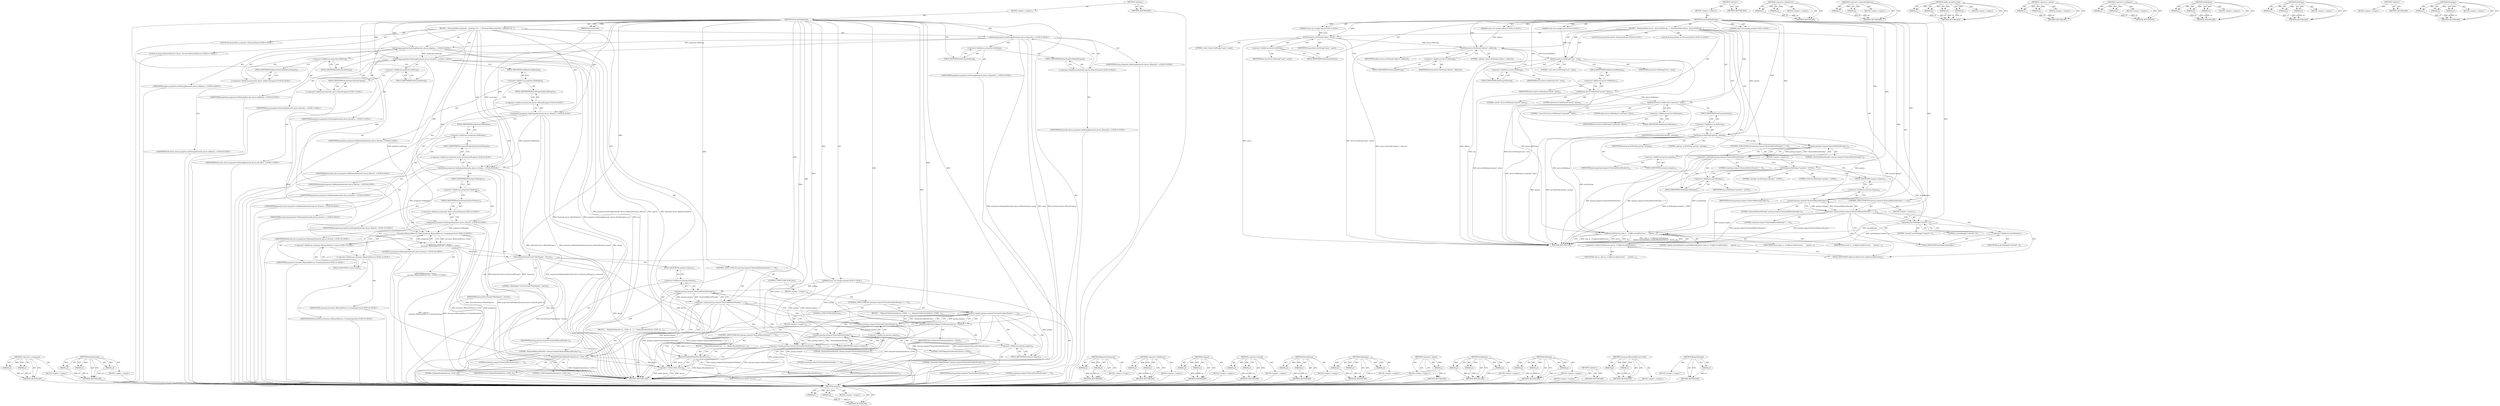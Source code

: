 digraph "RequestPasskey" {
vulnerable_148 [label=<(METHOD,compare)>];
vulnerable_149 [label=<(PARAM,p1)>];
vulnerable_150 [label=<(PARAM,p2)>];
vulnerable_151 [label=<(BLOCK,&lt;empty&gt;,&lt;empty&gt;)>];
vulnerable_152 [label=<(METHOD_RETURN,ANY)>];
vulnerable_6 [label=<(METHOD,&lt;global&gt;)<SUB>1</SUB>>];
vulnerable_7 [label=<(BLOCK,&lt;empty&gt;,&lt;empty&gt;)<SUB>1</SUB>>];
vulnerable_8 [label=<(METHOD,GenerateFakePairing)<SUB>1</SUB>>];
vulnerable_9 [label="<(PARAM,const std::string&amp; name)<SUB>2</SUB>>"];
vulnerable_10 [label="<(PARAM,const std::string&amp; address)<SUB>3</SUB>>"];
vulnerable_11 [label="<(PARAM,const std::string&amp; icon)<SUB>4</SUB>>"];
vulnerable_12 [label="<(PARAM,const std::string&amp; pairing)<SUB>5</SUB>>"];
vulnerable_13 [label=<(BLOCK,{
  DictionaryValue device;
  device.SetString(...,{
  DictionaryValue device;
  device.SetString(...)<SUB>5</SUB>>];
vulnerable_14 [label="<(LOCAL,DictionaryValue device: DictionaryValue)<SUB>6</SUB>>"];
vulnerable_15 [label=<(SetString,device.SetString(&quot;name&quot;, name))<SUB>7</SUB>>];
vulnerable_16 [label=<(&lt;operator&gt;.fieldAccess,device.SetString)<SUB>7</SUB>>];
vulnerable_17 [label=<(IDENTIFIER,device,device.SetString(&quot;name&quot;, name))<SUB>7</SUB>>];
vulnerable_18 [label=<(FIELD_IDENTIFIER,SetString,SetString)<SUB>7</SUB>>];
vulnerable_19 [label=<(LITERAL,&quot;name&quot;,device.SetString(&quot;name&quot;, name))<SUB>7</SUB>>];
vulnerable_20 [label=<(IDENTIFIER,name,device.SetString(&quot;name&quot;, name))<SUB>7</SUB>>];
vulnerable_21 [label=<(SetString,device.SetString(&quot;address&quot;, address))<SUB>8</SUB>>];
vulnerable_22 [label=<(&lt;operator&gt;.fieldAccess,device.SetString)<SUB>8</SUB>>];
vulnerable_23 [label=<(IDENTIFIER,device,device.SetString(&quot;address&quot;, address))<SUB>8</SUB>>];
vulnerable_24 [label=<(FIELD_IDENTIFIER,SetString,SetString)<SUB>8</SUB>>];
vulnerable_25 [label=<(LITERAL,&quot;address&quot;,device.SetString(&quot;address&quot;, address))<SUB>8</SUB>>];
vulnerable_26 [label=<(IDENTIFIER,address,device.SetString(&quot;address&quot;, address))<SUB>8</SUB>>];
vulnerable_27 [label=<(SetString,device.SetString(&quot;icon&quot;, icon))<SUB>9</SUB>>];
vulnerable_28 [label=<(&lt;operator&gt;.fieldAccess,device.SetString)<SUB>9</SUB>>];
vulnerable_29 [label=<(IDENTIFIER,device,device.SetString(&quot;icon&quot;, icon))<SUB>9</SUB>>];
vulnerable_30 [label=<(FIELD_IDENTIFIER,SetString,SetString)<SUB>9</SUB>>];
vulnerable_31 [label=<(LITERAL,&quot;icon&quot;,device.SetString(&quot;icon&quot;, icon))<SUB>9</SUB>>];
vulnerable_32 [label=<(IDENTIFIER,icon,device.SetString(&quot;icon&quot;, icon))<SUB>9</SUB>>];
vulnerable_33 [label=<(SetBoolean,device.SetBoolean(&quot;paired&quot;, false))<SUB>10</SUB>>];
vulnerable_34 [label=<(&lt;operator&gt;.fieldAccess,device.SetBoolean)<SUB>10</SUB>>];
vulnerable_35 [label=<(IDENTIFIER,device,device.SetBoolean(&quot;paired&quot;, false))<SUB>10</SUB>>];
vulnerable_36 [label=<(FIELD_IDENTIFIER,SetBoolean,SetBoolean)<SUB>10</SUB>>];
vulnerable_37 [label=<(LITERAL,&quot;paired&quot;,device.SetBoolean(&quot;paired&quot;, false))<SUB>10</SUB>>];
vulnerable_38 [label=<(LITERAL,false,device.SetBoolean(&quot;paired&quot;, false))<SUB>10</SUB>>];
vulnerable_39 [label=<(SetBoolean,device.SetBoolean(&quot;connected&quot;, false))<SUB>11</SUB>>];
vulnerable_40 [label=<(&lt;operator&gt;.fieldAccess,device.SetBoolean)<SUB>11</SUB>>];
vulnerable_41 [label=<(IDENTIFIER,device,device.SetBoolean(&quot;connected&quot;, false))<SUB>11</SUB>>];
vulnerable_42 [label=<(FIELD_IDENTIFIER,SetBoolean,SetBoolean)<SUB>11</SUB>>];
vulnerable_43 [label=<(LITERAL,&quot;connected&quot;,device.SetBoolean(&quot;connected&quot;, false))<SUB>11</SUB>>];
vulnerable_44 [label=<(LITERAL,false,device.SetBoolean(&quot;connected&quot;, false))<SUB>11</SUB>>];
vulnerable_45 [label="<(LOCAL,DictionaryValue op: DictionaryValue)<SUB>12</SUB>>"];
vulnerable_46 [label=<(SetString,op.SetString(&quot;pairing&quot;, pairing))<SUB>13</SUB>>];
vulnerable_47 [label=<(&lt;operator&gt;.fieldAccess,op.SetString)<SUB>13</SUB>>];
vulnerable_48 [label=<(IDENTIFIER,op,op.SetString(&quot;pairing&quot;, pairing))<SUB>13</SUB>>];
vulnerable_49 [label=<(FIELD_IDENTIFIER,SetString,SetString)<SUB>13</SUB>>];
vulnerable_50 [label=<(LITERAL,&quot;pairing&quot;,op.SetString(&quot;pairing&quot;, pairing))<SUB>13</SUB>>];
vulnerable_51 [label=<(IDENTIFIER,pairing,op.SetString(&quot;pairing&quot;, pairing))<SUB>13</SUB>>];
vulnerable_52 [label=<(CONTROL_STRUCTURE,IF,if (pairing.compare(&quot;bluetoothEnterPasskey&quot;) != 0))<SUB>14</SUB>>];
vulnerable_53 [label=<(&lt;operator&gt;.notEquals,pairing.compare(&quot;bluetoothEnterPasskey&quot;) != 0)<SUB>14</SUB>>];
vulnerable_54 [label=<(compare,pairing.compare(&quot;bluetoothEnterPasskey&quot;))<SUB>14</SUB>>];
vulnerable_55 [label=<(&lt;operator&gt;.fieldAccess,pairing.compare)<SUB>14</SUB>>];
vulnerable_56 [label=<(IDENTIFIER,pairing,pairing.compare(&quot;bluetoothEnterPasskey&quot;))<SUB>14</SUB>>];
vulnerable_57 [label=<(FIELD_IDENTIFIER,compare,compare)<SUB>14</SUB>>];
vulnerable_58 [label=<(LITERAL,&quot;bluetoothEnterPasskey&quot;,pairing.compare(&quot;bluetoothEnterPasskey&quot;))<SUB>14</SUB>>];
vulnerable_59 [label=<(LITERAL,0,pairing.compare(&quot;bluetoothEnterPasskey&quot;) != 0)<SUB>14</SUB>>];
vulnerable_60 [label=<(BLOCK,&lt;empty&gt;,&lt;empty&gt;)<SUB>15</SUB>>];
vulnerable_61 [label=<(SetInteger,op.SetInteger(&quot;passkey&quot;, 12345))<SUB>15</SUB>>];
vulnerable_62 [label=<(&lt;operator&gt;.fieldAccess,op.SetInteger)<SUB>15</SUB>>];
vulnerable_63 [label=<(IDENTIFIER,op,op.SetInteger(&quot;passkey&quot;, 12345))<SUB>15</SUB>>];
vulnerable_64 [label=<(FIELD_IDENTIFIER,SetInteger,SetInteger)<SUB>15</SUB>>];
vulnerable_65 [label=<(LITERAL,&quot;passkey&quot;,op.SetInteger(&quot;passkey&quot;, 12345))<SUB>15</SUB>>];
vulnerable_66 [label=<(LITERAL,12345,op.SetInteger(&quot;passkey&quot;, 12345))<SUB>15</SUB>>];
vulnerable_67 [label=<(CONTROL_STRUCTURE,IF,if (pairing.compare(&quot;bluetoothRemotePasskey&quot;) == 0))<SUB>16</SUB>>];
vulnerable_68 [label=<(&lt;operator&gt;.equals,pairing.compare(&quot;bluetoothRemotePasskey&quot;) == 0)<SUB>16</SUB>>];
vulnerable_69 [label=<(compare,pairing.compare(&quot;bluetoothRemotePasskey&quot;))<SUB>16</SUB>>];
vulnerable_70 [label=<(&lt;operator&gt;.fieldAccess,pairing.compare)<SUB>16</SUB>>];
vulnerable_71 [label=<(IDENTIFIER,pairing,pairing.compare(&quot;bluetoothRemotePasskey&quot;))<SUB>16</SUB>>];
vulnerable_72 [label=<(FIELD_IDENTIFIER,compare,compare)<SUB>16</SUB>>];
vulnerable_73 [label=<(LITERAL,&quot;bluetoothRemotePasskey&quot;,pairing.compare(&quot;bluetoothRemotePasskey&quot;))<SUB>16</SUB>>];
vulnerable_74 [label=<(LITERAL,0,pairing.compare(&quot;bluetoothRemotePasskey&quot;) == 0)<SUB>16</SUB>>];
vulnerable_75 [label=<(BLOCK,&lt;empty&gt;,&lt;empty&gt;)<SUB>17</SUB>>];
vulnerable_76 [label=<(SetInteger,op.SetInteger(&quot;entered&quot;, 2))<SUB>17</SUB>>];
vulnerable_77 [label=<(&lt;operator&gt;.fieldAccess,op.SetInteger)<SUB>17</SUB>>];
vulnerable_78 [label=<(IDENTIFIER,op,op.SetInteger(&quot;entered&quot;, 2))<SUB>17</SUB>>];
vulnerable_79 [label=<(FIELD_IDENTIFIER,SetInteger,SetInteger)<SUB>17</SUB>>];
vulnerable_80 [label=<(LITERAL,&quot;entered&quot;,op.SetInteger(&quot;entered&quot;, 2))<SUB>17</SUB>>];
vulnerable_81 [label=<(LITERAL,2,op.SetInteger(&quot;entered&quot;, 2))<SUB>17</SUB>>];
vulnerable_82 [label=<(CallJavascriptFunction,web_ui_-&gt;CallJavascriptFunction(
      &quot;options...)<SUB>18</SUB>>];
vulnerable_83 [label=<(&lt;operator&gt;.indirectFieldAccess,web_ui_-&gt;CallJavascriptFunction)<SUB>18</SUB>>];
vulnerable_84 [label=<(IDENTIFIER,web_ui_,web_ui_-&gt;CallJavascriptFunction(
      &quot;options...)<SUB>18</SUB>>];
vulnerable_85 [label=<(FIELD_IDENTIFIER,CallJavascriptFunction,CallJavascriptFunction)<SUB>18</SUB>>];
vulnerable_86 [label=<(LITERAL,&quot;options.SystemOptions.connectBluetoothDevice&quot;,web_ui_-&gt;CallJavascriptFunction(
      &quot;options...)<SUB>19</SUB>>];
vulnerable_87 [label=<(IDENTIFIER,device,web_ui_-&gt;CallJavascriptFunction(
      &quot;options...)<SUB>19</SUB>>];
vulnerable_88 [label=<(IDENTIFIER,op,web_ui_-&gt;CallJavascriptFunction(
      &quot;options...)<SUB>19</SUB>>];
vulnerable_89 [label=<(METHOD_RETURN,void)<SUB>1</SUB>>];
vulnerable_91 [label=<(METHOD_RETURN,ANY)<SUB>1</SUB>>];
vulnerable_132 [label=<(METHOD,&lt;operator&gt;.fieldAccess)>];
vulnerable_133 [label=<(PARAM,p1)>];
vulnerable_134 [label=<(PARAM,p2)>];
vulnerable_135 [label=<(BLOCK,&lt;empty&gt;,&lt;empty&gt;)>];
vulnerable_136 [label=<(METHOD_RETURN,ANY)>];
vulnerable_171 [label=<(METHOD,&lt;operator&gt;.indirectFieldAccess)>];
vulnerable_172 [label=<(PARAM,p1)>];
vulnerable_173 [label=<(PARAM,p2)>];
vulnerable_174 [label=<(BLOCK,&lt;empty&gt;,&lt;empty&gt;)>];
vulnerable_175 [label=<(METHOD_RETURN,ANY)>];
vulnerable_164 [label=<(METHOD,CallJavascriptFunction)>];
vulnerable_165 [label=<(PARAM,p1)>];
vulnerable_166 [label=<(PARAM,p2)>];
vulnerable_167 [label=<(PARAM,p3)>];
vulnerable_168 [label=<(PARAM,p4)>];
vulnerable_169 [label=<(BLOCK,&lt;empty&gt;,&lt;empty&gt;)>];
vulnerable_170 [label=<(METHOD_RETURN,ANY)>];
vulnerable_159 [label=<(METHOD,&lt;operator&gt;.equals)>];
vulnerable_160 [label=<(PARAM,p1)>];
vulnerable_161 [label=<(PARAM,p2)>];
vulnerable_162 [label=<(BLOCK,&lt;empty&gt;,&lt;empty&gt;)>];
vulnerable_163 [label=<(METHOD_RETURN,ANY)>];
vulnerable_143 [label=<(METHOD,&lt;operator&gt;.notEquals)>];
vulnerable_144 [label=<(PARAM,p1)>];
vulnerable_145 [label=<(PARAM,p2)>];
vulnerable_146 [label=<(BLOCK,&lt;empty&gt;,&lt;empty&gt;)>];
vulnerable_147 [label=<(METHOD_RETURN,ANY)>];
vulnerable_137 [label=<(METHOD,SetBoolean)>];
vulnerable_138 [label=<(PARAM,p1)>];
vulnerable_139 [label=<(PARAM,p2)>];
vulnerable_140 [label=<(PARAM,p3)>];
vulnerable_141 [label=<(BLOCK,&lt;empty&gt;,&lt;empty&gt;)>];
vulnerable_142 [label=<(METHOD_RETURN,ANY)>];
vulnerable_126 [label=<(METHOD,SetString)>];
vulnerable_127 [label=<(PARAM,p1)>];
vulnerable_128 [label=<(PARAM,p2)>];
vulnerable_129 [label=<(PARAM,p3)>];
vulnerable_130 [label=<(BLOCK,&lt;empty&gt;,&lt;empty&gt;)>];
vulnerable_131 [label=<(METHOD_RETURN,ANY)>];
vulnerable_120 [label=<(METHOD,&lt;global&gt;)<SUB>1</SUB>>];
vulnerable_121 [label=<(BLOCK,&lt;empty&gt;,&lt;empty&gt;)>];
vulnerable_122 [label=<(METHOD_RETURN,ANY)>];
vulnerable_153 [label=<(METHOD,SetInteger)>];
vulnerable_154 [label=<(PARAM,p1)>];
vulnerable_155 [label=<(PARAM,p2)>];
vulnerable_156 [label=<(PARAM,p3)>];
vulnerable_157 [label=<(BLOCK,&lt;empty&gt;,&lt;empty&gt;)>];
vulnerable_158 [label=<(METHOD_RETURN,ANY)>];
fixed_174 [label=<(METHOD,&lt;operator&gt;.assignment)>];
fixed_175 [label=<(PARAM,p1)>];
fixed_176 [label=<(PARAM,p2)>];
fixed_177 [label=<(BLOCK,&lt;empty&gt;,&lt;empty&gt;)>];
fixed_178 [label=<(METHOD_RETURN,ANY)>];
fixed_199 [label=<(METHOD,DisplayPasskey)>];
fixed_200 [label=<(PARAM,p1)>];
fixed_201 [label=<(PARAM,p2)>];
fixed_202 [label=<(PARAM,p3)>];
fixed_203 [label=<(BLOCK,&lt;empty&gt;,&lt;empty&gt;)>];
fixed_204 [label=<(METHOD_RETURN,ANY)>];
fixed_6 [label=<(METHOD,&lt;global&gt;)<SUB>1</SUB>>];
fixed_7 [label=<(BLOCK,&lt;empty&gt;,&lt;empty&gt;)<SUB>1</SUB>>];
fixed_8 [label=<(METHOD,GenerateFakePairing)<SUB>1</SUB>>];
fixed_9 [label=<(PARAM,bool connected)<SUB>2</SUB>>];
fixed_10 [label="<(PARAM,const std::string&amp; pairing)<SUB>3</SUB>>"];
fixed_11 [label=<(BLOCK,{
  DictionaryValue properties;
  properties.Se...,{
  DictionaryValue properties;
  properties.Se...)<SUB>3</SUB>>];
fixed_12 [label="<(LOCAL,DictionaryValue properties: DictionaryValue)<SUB>4</SUB>>"];
fixed_13 [label="<(SetString,properties.SetString(bluetooth_device::kNamePro...)<SUB>5</SUB>>"];
fixed_14 [label=<(&lt;operator&gt;.fieldAccess,properties.SetString)<SUB>5</SUB>>];
fixed_15 [label="<(IDENTIFIER,properties,properties.SetString(bluetooth_device::kNamePro...)<SUB>5</SUB>>"];
fixed_16 [label=<(FIELD_IDENTIFIER,SetString,SetString)<SUB>5</SUB>>];
fixed_17 [label="<(&lt;operator&gt;.fieldAccess,bluetooth_device::kNameProperty)<SUB>5</SUB>>"];
fixed_18 [label="<(IDENTIFIER,bluetooth_device,properties.SetString(bluetooth_device::kNamePro...)<SUB>5</SUB>>"];
fixed_19 [label=<(FIELD_IDENTIFIER,kNameProperty,kNameProperty)<SUB>5</SUB>>];
fixed_20 [label="<(IDENTIFIER,name,properties.SetString(bluetooth_device::kNamePro...)<SUB>5</SUB>>"];
fixed_21 [label="<(SetString,properties.SetString(bluetooth_device::kAddress...)<SUB>6</SUB>>"];
fixed_22 [label=<(&lt;operator&gt;.fieldAccess,properties.SetString)<SUB>6</SUB>>];
fixed_23 [label="<(IDENTIFIER,properties,properties.SetString(bluetooth_device::kAddress...)<SUB>6</SUB>>"];
fixed_24 [label=<(FIELD_IDENTIFIER,SetString,SetString)<SUB>6</SUB>>];
fixed_25 [label="<(&lt;operator&gt;.fieldAccess,bluetooth_device::kAddressProperty)<SUB>6</SUB>>"];
fixed_26 [label="<(IDENTIFIER,bluetooth_device,properties.SetString(bluetooth_device::kAddress...)<SUB>6</SUB>>"];
fixed_27 [label=<(FIELD_IDENTIFIER,kAddressProperty,kAddressProperty)<SUB>6</SUB>>];
fixed_28 [label="<(IDENTIFIER,address,properties.SetString(bluetooth_device::kAddress...)<SUB>6</SUB>>"];
fixed_29 [label="<(SetString,properties.SetString(bluetooth_device::kIconPro...)<SUB>7</SUB>>"];
fixed_30 [label=<(&lt;operator&gt;.fieldAccess,properties.SetString)<SUB>7</SUB>>];
fixed_31 [label="<(IDENTIFIER,properties,properties.SetString(bluetooth_device::kIconPro...)<SUB>7</SUB>>"];
fixed_32 [label=<(FIELD_IDENTIFIER,SetString,SetString)<SUB>7</SUB>>];
fixed_33 [label="<(&lt;operator&gt;.fieldAccess,bluetooth_device::kIconProperty)<SUB>7</SUB>>"];
fixed_34 [label="<(IDENTIFIER,bluetooth_device,properties.SetString(bluetooth_device::kIconPro...)<SUB>7</SUB>>"];
fixed_35 [label=<(FIELD_IDENTIFIER,kIconProperty,kIconProperty)<SUB>7</SUB>>];
fixed_36 [label="<(IDENTIFIER,icon,properties.SetString(bluetooth_device::kIconPro...)<SUB>7</SUB>>"];
fixed_37 [label="<(SetBoolean,properties.SetBoolean(bluetooth_device::kPaired...)<SUB>8</SUB>>"];
fixed_38 [label=<(&lt;operator&gt;.fieldAccess,properties.SetBoolean)<SUB>8</SUB>>];
fixed_39 [label="<(IDENTIFIER,properties,properties.SetBoolean(bluetooth_device::kPaired...)<SUB>8</SUB>>"];
fixed_40 [label=<(FIELD_IDENTIFIER,SetBoolean,SetBoolean)<SUB>8</SUB>>];
fixed_41 [label="<(&lt;operator&gt;.fieldAccess,bluetooth_device::kPairedProperty)<SUB>8</SUB>>"];
fixed_42 [label="<(IDENTIFIER,bluetooth_device,properties.SetBoolean(bluetooth_device::kPaired...)<SUB>8</SUB>>"];
fixed_43 [label=<(FIELD_IDENTIFIER,kPairedProperty,kPairedProperty)<SUB>8</SUB>>];
fixed_44 [label="<(IDENTIFIER,paired,properties.SetBoolean(bluetooth_device::kPaired...)<SUB>8</SUB>>"];
fixed_45 [label="<(SetBoolean,properties.SetBoolean(bluetooth_device::kConnec...)<SUB>9</SUB>>"];
fixed_46 [label=<(&lt;operator&gt;.fieldAccess,properties.SetBoolean)<SUB>9</SUB>>];
fixed_47 [label="<(IDENTIFIER,properties,properties.SetBoolean(bluetooth_device::kConnec...)<SUB>9</SUB>>"];
fixed_48 [label=<(FIELD_IDENTIFIER,SetBoolean,SetBoolean)<SUB>9</SUB>>];
fixed_49 [label="<(&lt;operator&gt;.fieldAccess,bluetooth_device::kConnectedProperty)<SUB>9</SUB>>"];
fixed_50 [label="<(IDENTIFIER,bluetooth_device,properties.SetBoolean(bluetooth_device::kConnec...)<SUB>9</SUB>>"];
fixed_51 [label=<(FIELD_IDENTIFIER,kConnectedProperty,kConnectedProperty)<SUB>9</SUB>>];
fixed_52 [label="<(IDENTIFIER,connected,properties.SetBoolean(bluetooth_device::kConnec...)<SUB>9</SUB>>"];
fixed_53 [label="<(SetInteger,properties.SetInteger(bluetooth_device::kClassP...)<SUB>10</SUB>>"];
fixed_54 [label=<(&lt;operator&gt;.fieldAccess,properties.SetInteger)<SUB>10</SUB>>];
fixed_55 [label="<(IDENTIFIER,properties,properties.SetInteger(bluetooth_device::kClassP...)<SUB>10</SUB>>"];
fixed_56 [label=<(FIELD_IDENTIFIER,SetInteger,SetInteger)<SUB>10</SUB>>];
fixed_57 [label="<(&lt;operator&gt;.fieldAccess,bluetooth_device::kClassProperty)<SUB>10</SUB>>"];
fixed_58 [label="<(IDENTIFIER,bluetooth_device,properties.SetInteger(bluetooth_device::kClassP...)<SUB>10</SUB>>"];
fixed_59 [label=<(FIELD_IDENTIFIER,kClassProperty,kClassProperty)<SUB>10</SUB>>];
fixed_60 [label="<(LITERAL,0,properties.SetInteger(bluetooth_device::kClassP...)<SUB>10</SUB>>"];
fixed_61 [label="<(LOCAL,chromeos.BluetoothDevice* device: chromeos.BluetoothDevice*)<SUB>11</SUB>>"];
fixed_62 [label="<(&lt;operator&gt;.assignment,* device =
      chromeos::BluetoothDevice::Cre...)<SUB>11</SUB>>"];
fixed_63 [label="<(IDENTIFIER,device,* device =
      chromeos::BluetoothDevice::Cre...)<SUB>11</SUB>>"];
fixed_64 [label="<(chromeos.BluetoothDevice.Create,chromeos::BluetoothDevice::Create(properties))<SUB>12</SUB>>"];
fixed_65 [label="<(&lt;operator&gt;.fieldAccess,chromeos::BluetoothDevice::Create)<SUB>12</SUB>>"];
fixed_66 [label="<(&lt;operator&gt;.fieldAccess,chromeos::BluetoothDevice)<SUB>12</SUB>>"];
fixed_67 [label="<(IDENTIFIER,chromeos,chromeos::BluetoothDevice::Create(properties))<SUB>12</SUB>>"];
fixed_68 [label="<(IDENTIFIER,BluetoothDevice,chromeos::BluetoothDevice::Create(properties))<SUB>12</SUB>>"];
fixed_69 [label=<(FIELD_IDENTIFIER,Create,Create)<SUB>12</SUB>>];
fixed_70 [label="<(IDENTIFIER,properties,chromeos::BluetoothDevice::Create(properties))<SUB>12</SUB>>"];
fixed_71 [label=<(DeviceFound,DeviceFound(&quot;FakeAdapter&quot;, device))<SUB>13</SUB>>];
fixed_72 [label=<(LITERAL,&quot;FakeAdapter&quot;,DeviceFound(&quot;FakeAdapter&quot;, device))<SUB>13</SUB>>];
fixed_73 [label=<(IDENTIFIER,device,DeviceFound(&quot;FakeAdapter&quot;, device))<SUB>13</SUB>>];
fixed_74 [label=<(CONTROL_STRUCTURE,IF,if (pairing.compare(&quot;bluetoothRemotePasskey&quot;) == 0))<SUB>14</SUB>>];
fixed_75 [label=<(&lt;operator&gt;.equals,pairing.compare(&quot;bluetoothRemotePasskey&quot;) == 0)<SUB>14</SUB>>];
fixed_76 [label=<(compare,pairing.compare(&quot;bluetoothRemotePasskey&quot;))<SUB>14</SUB>>];
fixed_77 [label=<(&lt;operator&gt;.fieldAccess,pairing.compare)<SUB>14</SUB>>];
fixed_78 [label=<(IDENTIFIER,pairing,pairing.compare(&quot;bluetoothRemotePasskey&quot;))<SUB>14</SUB>>];
fixed_79 [label=<(FIELD_IDENTIFIER,compare,compare)<SUB>14</SUB>>];
fixed_80 [label=<(LITERAL,&quot;bluetoothRemotePasskey&quot;,pairing.compare(&quot;bluetoothRemotePasskey&quot;))<SUB>14</SUB>>];
fixed_81 [label=<(LITERAL,0,pairing.compare(&quot;bluetoothRemotePasskey&quot;) == 0)<SUB>14</SUB>>];
fixed_82 [label=<(BLOCK,{
    DisplayPasskey(device, 12345, 2);
  },{
    DisplayPasskey(device, 12345, 2);
  })<SUB>14</SUB>>];
fixed_83 [label=<(DisplayPasskey,DisplayPasskey(device, 12345, 2))<SUB>15</SUB>>];
fixed_84 [label=<(IDENTIFIER,device,DisplayPasskey(device, 12345, 2))<SUB>15</SUB>>];
fixed_85 [label=<(LITERAL,12345,DisplayPasskey(device, 12345, 2))<SUB>15</SUB>>];
fixed_86 [label=<(LITERAL,2,DisplayPasskey(device, 12345, 2))<SUB>15</SUB>>];
fixed_87 [label=<(CONTROL_STRUCTURE,ELSE,else)<SUB>16</SUB>>];
fixed_88 [label=<(BLOCK,&lt;empty&gt;,&lt;empty&gt;)<SUB>16</SUB>>];
fixed_89 [label=<(CONTROL_STRUCTURE,IF,if (pairing.compare(&quot;bluetoothConfirmPasskey&quot;) == 0))<SUB>16</SUB>>];
fixed_90 [label=<(&lt;operator&gt;.equals,pairing.compare(&quot;bluetoothConfirmPasskey&quot;) == 0)<SUB>16</SUB>>];
fixed_91 [label=<(compare,pairing.compare(&quot;bluetoothConfirmPasskey&quot;))<SUB>16</SUB>>];
fixed_92 [label=<(&lt;operator&gt;.fieldAccess,pairing.compare)<SUB>16</SUB>>];
fixed_93 [label=<(IDENTIFIER,pairing,pairing.compare(&quot;bluetoothConfirmPasskey&quot;))<SUB>16</SUB>>];
fixed_94 [label=<(FIELD_IDENTIFIER,compare,compare)<SUB>16</SUB>>];
fixed_95 [label=<(LITERAL,&quot;bluetoothConfirmPasskey&quot;,pairing.compare(&quot;bluetoothConfirmPasskey&quot;))<SUB>16</SUB>>];
fixed_96 [label=<(LITERAL,0,pairing.compare(&quot;bluetoothConfirmPasskey&quot;) == 0)<SUB>16</SUB>>];
fixed_97 [label=<(BLOCK,{
    RequestConfirmation(device, 12345);
  },{
    RequestConfirmation(device, 12345);
  })<SUB>16</SUB>>];
fixed_98 [label=<(RequestConfirmation,RequestConfirmation(device, 12345))<SUB>17</SUB>>];
fixed_99 [label=<(IDENTIFIER,device,RequestConfirmation(device, 12345))<SUB>17</SUB>>];
fixed_100 [label=<(LITERAL,12345,RequestConfirmation(device, 12345))<SUB>17</SUB>>];
fixed_101 [label=<(CONTROL_STRUCTURE,ELSE,else)<SUB>18</SUB>>];
fixed_102 [label=<(BLOCK,&lt;empty&gt;,&lt;empty&gt;)<SUB>18</SUB>>];
fixed_103 [label=<(CONTROL_STRUCTURE,IF,if (pairing.compare(&quot;bluetoothEnterPasskey&quot;) == 0))<SUB>18</SUB>>];
fixed_104 [label=<(&lt;operator&gt;.equals,pairing.compare(&quot;bluetoothEnterPasskey&quot;) == 0)<SUB>18</SUB>>];
fixed_105 [label=<(compare,pairing.compare(&quot;bluetoothEnterPasskey&quot;))<SUB>18</SUB>>];
fixed_106 [label=<(&lt;operator&gt;.fieldAccess,pairing.compare)<SUB>18</SUB>>];
fixed_107 [label=<(IDENTIFIER,pairing,pairing.compare(&quot;bluetoothEnterPasskey&quot;))<SUB>18</SUB>>];
fixed_108 [label=<(FIELD_IDENTIFIER,compare,compare)<SUB>18</SUB>>];
fixed_109 [label=<(LITERAL,&quot;bluetoothEnterPasskey&quot;,pairing.compare(&quot;bluetoothEnterPasskey&quot;))<SUB>18</SUB>>];
fixed_110 [label=<(LITERAL,0,pairing.compare(&quot;bluetoothEnterPasskey&quot;) == 0)<SUB>18</SUB>>];
fixed_111 [label=<(BLOCK,{
    RequestPasskey(device);
  },{
    RequestPasskey(device);
  })<SUB>18</SUB>>];
fixed_112 [label=<(RequestPasskey,RequestPasskey(device))<SUB>19</SUB>>];
fixed_113 [label=<(IDENTIFIER,device,RequestPasskey(device))<SUB>19</SUB>>];
fixed_114 [label=<(&lt;operator&gt;.delete,delete device)<SUB>21</SUB>>];
fixed_115 [label=<(IDENTIFIER,device,delete device)<SUB>21</SUB>>];
fixed_116 [label=<(METHOD_RETURN,void)<SUB>1</SUB>>];
fixed_118 [label=<(METHOD_RETURN,ANY)<SUB>1</SUB>>];
fixed_205 [label=<(METHOD,RequestConfirmation)>];
fixed_206 [label=<(PARAM,p1)>];
fixed_207 [label=<(PARAM,p2)>];
fixed_208 [label=<(BLOCK,&lt;empty&gt;,&lt;empty&gt;)>];
fixed_209 [label=<(METHOD_RETURN,ANY)>];
fixed_157 [label=<(METHOD,&lt;operator&gt;.fieldAccess)>];
fixed_158 [label=<(PARAM,p1)>];
fixed_159 [label=<(PARAM,p2)>];
fixed_160 [label=<(BLOCK,&lt;empty&gt;,&lt;empty&gt;)>];
fixed_161 [label=<(METHOD_RETURN,ANY)>];
fixed_194 [label=<(METHOD,compare)>];
fixed_195 [label=<(PARAM,p1)>];
fixed_196 [label=<(PARAM,p2)>];
fixed_197 [label=<(BLOCK,&lt;empty&gt;,&lt;empty&gt;)>];
fixed_198 [label=<(METHOD_RETURN,ANY)>];
fixed_189 [label=<(METHOD,&lt;operator&gt;.equals)>];
fixed_190 [label=<(PARAM,p1)>];
fixed_191 [label=<(PARAM,p2)>];
fixed_192 [label=<(BLOCK,&lt;empty&gt;,&lt;empty&gt;)>];
fixed_193 [label=<(METHOD_RETURN,ANY)>];
fixed_184 [label=<(METHOD,DeviceFound)>];
fixed_185 [label=<(PARAM,p1)>];
fixed_186 [label=<(PARAM,p2)>];
fixed_187 [label=<(BLOCK,&lt;empty&gt;,&lt;empty&gt;)>];
fixed_188 [label=<(METHOD_RETURN,ANY)>];
fixed_168 [label=<(METHOD,SetInteger)>];
fixed_169 [label=<(PARAM,p1)>];
fixed_170 [label=<(PARAM,p2)>];
fixed_171 [label=<(PARAM,p3)>];
fixed_172 [label=<(BLOCK,&lt;empty&gt;,&lt;empty&gt;)>];
fixed_173 [label=<(METHOD_RETURN,ANY)>];
fixed_214 [label=<(METHOD,&lt;operator&gt;.delete)>];
fixed_215 [label=<(PARAM,p1)>];
fixed_216 [label=<(BLOCK,&lt;empty&gt;,&lt;empty&gt;)>];
fixed_217 [label=<(METHOD_RETURN,ANY)>];
fixed_162 [label=<(METHOD,SetBoolean)>];
fixed_163 [label=<(PARAM,p1)>];
fixed_164 [label=<(PARAM,p2)>];
fixed_165 [label=<(PARAM,p3)>];
fixed_166 [label=<(BLOCK,&lt;empty&gt;,&lt;empty&gt;)>];
fixed_167 [label=<(METHOD_RETURN,ANY)>];
fixed_151 [label=<(METHOD,SetString)>];
fixed_152 [label=<(PARAM,p1)>];
fixed_153 [label=<(PARAM,p2)>];
fixed_154 [label=<(PARAM,p3)>];
fixed_155 [label=<(BLOCK,&lt;empty&gt;,&lt;empty&gt;)>];
fixed_156 [label=<(METHOD_RETURN,ANY)>];
fixed_145 [label=<(METHOD,&lt;global&gt;)<SUB>1</SUB>>];
fixed_146 [label=<(BLOCK,&lt;empty&gt;,&lt;empty&gt;)>];
fixed_147 [label=<(METHOD_RETURN,ANY)>];
fixed_179 [label=<(METHOD,chromeos.BluetoothDevice.Create)>];
fixed_180 [label=<(PARAM,p1)>];
fixed_181 [label=<(PARAM,p2)>];
fixed_182 [label=<(BLOCK,&lt;empty&gt;,&lt;empty&gt;)>];
fixed_183 [label=<(METHOD_RETURN,ANY)>];
fixed_210 [label=<(METHOD,RequestPasskey)>];
fixed_211 [label=<(PARAM,p1)>];
fixed_212 [label=<(BLOCK,&lt;empty&gt;,&lt;empty&gt;)>];
fixed_213 [label=<(METHOD_RETURN,ANY)>];
vulnerable_148 -> vulnerable_149  [key=0, label="AST: "];
vulnerable_148 -> vulnerable_149  [key=1, label="DDG: "];
vulnerable_148 -> vulnerable_151  [key=0, label="AST: "];
vulnerable_148 -> vulnerable_150  [key=0, label="AST: "];
vulnerable_148 -> vulnerable_150  [key=1, label="DDG: "];
vulnerable_148 -> vulnerable_152  [key=0, label="AST: "];
vulnerable_148 -> vulnerable_152  [key=1, label="CFG: "];
vulnerable_149 -> vulnerable_152  [key=0, label="DDG: p1"];
vulnerable_150 -> vulnerable_152  [key=0, label="DDG: p2"];
vulnerable_6 -> vulnerable_7  [key=0, label="AST: "];
vulnerable_6 -> vulnerable_91  [key=0, label="AST: "];
vulnerable_6 -> vulnerable_91  [key=1, label="CFG: "];
vulnerable_7 -> vulnerable_8  [key=0, label="AST: "];
vulnerable_8 -> vulnerable_9  [key=0, label="AST: "];
vulnerable_8 -> vulnerable_9  [key=1, label="DDG: "];
vulnerable_8 -> vulnerable_10  [key=0, label="AST: "];
vulnerable_8 -> vulnerable_10  [key=1, label="DDG: "];
vulnerable_8 -> vulnerable_11  [key=0, label="AST: "];
vulnerable_8 -> vulnerable_11  [key=1, label="DDG: "];
vulnerable_8 -> vulnerable_12  [key=0, label="AST: "];
vulnerable_8 -> vulnerable_12  [key=1, label="DDG: "];
vulnerable_8 -> vulnerable_13  [key=0, label="AST: "];
vulnerable_8 -> vulnerable_89  [key=0, label="AST: "];
vulnerable_8 -> vulnerable_18  [key=0, label="CFG: "];
vulnerable_8 -> vulnerable_15  [key=0, label="DDG: "];
vulnerable_8 -> vulnerable_21  [key=0, label="DDG: "];
vulnerable_8 -> vulnerable_27  [key=0, label="DDG: "];
vulnerable_8 -> vulnerable_33  [key=0, label="DDG: "];
vulnerable_8 -> vulnerable_39  [key=0, label="DDG: "];
vulnerable_8 -> vulnerable_46  [key=0, label="DDG: "];
vulnerable_8 -> vulnerable_82  [key=0, label="DDG: "];
vulnerable_8 -> vulnerable_53  [key=0, label="DDG: "];
vulnerable_8 -> vulnerable_68  [key=0, label="DDG: "];
vulnerable_8 -> vulnerable_54  [key=0, label="DDG: "];
vulnerable_8 -> vulnerable_61  [key=0, label="DDG: "];
vulnerable_8 -> vulnerable_69  [key=0, label="DDG: "];
vulnerable_8 -> vulnerable_76  [key=0, label="DDG: "];
vulnerable_9 -> vulnerable_15  [key=0, label="DDG: name"];
vulnerable_10 -> vulnerable_21  [key=0, label="DDG: address"];
vulnerable_11 -> vulnerable_27  [key=0, label="DDG: icon"];
vulnerable_12 -> vulnerable_46  [key=0, label="DDG: pairing"];
vulnerable_13 -> vulnerable_14  [key=0, label="AST: "];
vulnerable_13 -> vulnerable_15  [key=0, label="AST: "];
vulnerable_13 -> vulnerable_21  [key=0, label="AST: "];
vulnerable_13 -> vulnerable_27  [key=0, label="AST: "];
vulnerable_13 -> vulnerable_33  [key=0, label="AST: "];
vulnerable_13 -> vulnerable_39  [key=0, label="AST: "];
vulnerable_13 -> vulnerable_45  [key=0, label="AST: "];
vulnerable_13 -> vulnerable_46  [key=0, label="AST: "];
vulnerable_13 -> vulnerable_52  [key=0, label="AST: "];
vulnerable_13 -> vulnerable_67  [key=0, label="AST: "];
vulnerable_13 -> vulnerable_82  [key=0, label="AST: "];
vulnerable_15 -> vulnerable_16  [key=0, label="AST: "];
vulnerable_15 -> vulnerable_19  [key=0, label="AST: "];
vulnerable_15 -> vulnerable_20  [key=0, label="AST: "];
vulnerable_15 -> vulnerable_24  [key=0, label="CFG: "];
vulnerable_15 -> vulnerable_89  [key=0, label="DDG: name"];
vulnerable_15 -> vulnerable_89  [key=1, label="DDG: device.SetString(&quot;name&quot;, name)"];
vulnerable_15 -> vulnerable_21  [key=0, label="DDG: device.SetString"];
vulnerable_16 -> vulnerable_17  [key=0, label="AST: "];
vulnerable_16 -> vulnerable_18  [key=0, label="AST: "];
vulnerable_16 -> vulnerable_15  [key=0, label="CFG: "];
vulnerable_18 -> vulnerable_16  [key=0, label="CFG: "];
vulnerable_21 -> vulnerable_22  [key=0, label="AST: "];
vulnerable_21 -> vulnerable_25  [key=0, label="AST: "];
vulnerable_21 -> vulnerable_26  [key=0, label="AST: "];
vulnerable_21 -> vulnerable_30  [key=0, label="CFG: "];
vulnerable_21 -> vulnerable_89  [key=0, label="DDG: address"];
vulnerable_21 -> vulnerable_89  [key=1, label="DDG: device.SetString(&quot;address&quot;, address)"];
vulnerable_21 -> vulnerable_27  [key=0, label="DDG: device.SetString"];
vulnerable_22 -> vulnerable_23  [key=0, label="AST: "];
vulnerable_22 -> vulnerable_24  [key=0, label="AST: "];
vulnerable_22 -> vulnerable_21  [key=0, label="CFG: "];
vulnerable_24 -> vulnerable_22  [key=0, label="CFG: "];
vulnerable_27 -> vulnerable_28  [key=0, label="AST: "];
vulnerable_27 -> vulnerable_31  [key=0, label="AST: "];
vulnerable_27 -> vulnerable_32  [key=0, label="AST: "];
vulnerable_27 -> vulnerable_36  [key=0, label="CFG: "];
vulnerable_27 -> vulnerable_89  [key=0, label="DDG: icon"];
vulnerable_27 -> vulnerable_89  [key=1, label="DDG: device.SetString(&quot;icon&quot;, icon)"];
vulnerable_27 -> vulnerable_82  [key=0, label="DDG: device.SetString"];
vulnerable_28 -> vulnerable_29  [key=0, label="AST: "];
vulnerable_28 -> vulnerable_30  [key=0, label="AST: "];
vulnerable_28 -> vulnerable_27  [key=0, label="CFG: "];
vulnerable_30 -> vulnerable_28  [key=0, label="CFG: "];
vulnerable_33 -> vulnerable_34  [key=0, label="AST: "];
vulnerable_33 -> vulnerable_37  [key=0, label="AST: "];
vulnerable_33 -> vulnerable_38  [key=0, label="AST: "];
vulnerable_33 -> vulnerable_42  [key=0, label="CFG: "];
vulnerable_33 -> vulnerable_89  [key=0, label="DDG: device.SetBoolean(&quot;paired&quot;, false)"];
vulnerable_33 -> vulnerable_39  [key=0, label="DDG: device.SetBoolean"];
vulnerable_34 -> vulnerable_35  [key=0, label="AST: "];
vulnerable_34 -> vulnerable_36  [key=0, label="AST: "];
vulnerable_34 -> vulnerable_33  [key=0, label="CFG: "];
vulnerable_36 -> vulnerable_34  [key=0, label="CFG: "];
vulnerable_39 -> vulnerable_40  [key=0, label="AST: "];
vulnerable_39 -> vulnerable_43  [key=0, label="AST: "];
vulnerable_39 -> vulnerable_44  [key=0, label="AST: "];
vulnerable_39 -> vulnerable_49  [key=0, label="CFG: "];
vulnerable_39 -> vulnerable_89  [key=0, label="DDG: device.SetBoolean(&quot;connected&quot;, false)"];
vulnerable_39 -> vulnerable_82  [key=0, label="DDG: device.SetBoolean"];
vulnerable_40 -> vulnerable_41  [key=0, label="AST: "];
vulnerable_40 -> vulnerable_42  [key=0, label="AST: "];
vulnerable_40 -> vulnerable_39  [key=0, label="CFG: "];
vulnerable_42 -> vulnerable_40  [key=0, label="CFG: "];
vulnerable_46 -> vulnerable_47  [key=0, label="AST: "];
vulnerable_46 -> vulnerable_50  [key=0, label="AST: "];
vulnerable_46 -> vulnerable_51  [key=0, label="AST: "];
vulnerable_46 -> vulnerable_57  [key=0, label="CFG: "];
vulnerable_46 -> vulnerable_89  [key=0, label="DDG: pairing"];
vulnerable_46 -> vulnerable_89  [key=1, label="DDG: op.SetString(&quot;pairing&quot;, pairing)"];
vulnerable_46 -> vulnerable_82  [key=0, label="DDG: op.SetString"];
vulnerable_46 -> vulnerable_54  [key=0, label="DDG: pairing"];
vulnerable_46 -> vulnerable_69  [key=0, label="DDG: pairing"];
vulnerable_47 -> vulnerable_48  [key=0, label="AST: "];
vulnerable_47 -> vulnerable_49  [key=0, label="AST: "];
vulnerable_47 -> vulnerable_46  [key=0, label="CFG: "];
vulnerable_49 -> vulnerable_47  [key=0, label="CFG: "];
vulnerable_52 -> vulnerable_53  [key=0, label="AST: "];
vulnerable_52 -> vulnerable_60  [key=0, label="AST: "];
vulnerable_53 -> vulnerable_54  [key=0, label="AST: "];
vulnerable_53 -> vulnerable_59  [key=0, label="AST: "];
vulnerable_53 -> vulnerable_64  [key=0, label="CFG: "];
vulnerable_53 -> vulnerable_64  [key=1, label="CDG: "];
vulnerable_53 -> vulnerable_72  [key=0, label="CFG: "];
vulnerable_53 -> vulnerable_89  [key=0, label="DDG: pairing.compare(&quot;bluetoothEnterPasskey&quot;)"];
vulnerable_53 -> vulnerable_89  [key=1, label="DDG: pairing.compare(&quot;bluetoothEnterPasskey&quot;) != 0"];
vulnerable_53 -> vulnerable_61  [key=0, label="CDG: "];
vulnerable_53 -> vulnerable_62  [key=0, label="CDG: "];
vulnerable_54 -> vulnerable_55  [key=0, label="AST: "];
vulnerable_54 -> vulnerable_58  [key=0, label="AST: "];
vulnerable_54 -> vulnerable_53  [key=0, label="CFG: "];
vulnerable_54 -> vulnerable_53  [key=1, label="DDG: pairing.compare"];
vulnerable_54 -> vulnerable_53  [key=2, label="DDG: &quot;bluetoothEnterPasskey&quot;"];
vulnerable_54 -> vulnerable_69  [key=0, label="DDG: pairing.compare"];
vulnerable_55 -> vulnerable_56  [key=0, label="AST: "];
vulnerable_55 -> vulnerable_57  [key=0, label="AST: "];
vulnerable_55 -> vulnerable_54  [key=0, label="CFG: "];
vulnerable_57 -> vulnerable_55  [key=0, label="CFG: "];
vulnerable_60 -> vulnerable_61  [key=0, label="AST: "];
vulnerable_61 -> vulnerable_62  [key=0, label="AST: "];
vulnerable_61 -> vulnerable_65  [key=0, label="AST: "];
vulnerable_61 -> vulnerable_66  [key=0, label="AST: "];
vulnerable_61 -> vulnerable_72  [key=0, label="CFG: "];
vulnerable_61 -> vulnerable_89  [key=0, label="DDG: op.SetInteger(&quot;passkey&quot;, 12345)"];
vulnerable_61 -> vulnerable_82  [key=0, label="DDG: op.SetInteger"];
vulnerable_61 -> vulnerable_76  [key=0, label="DDG: op.SetInteger"];
vulnerable_62 -> vulnerable_63  [key=0, label="AST: "];
vulnerable_62 -> vulnerable_64  [key=0, label="AST: "];
vulnerable_62 -> vulnerable_61  [key=0, label="CFG: "];
vulnerable_64 -> vulnerable_62  [key=0, label="CFG: "];
vulnerable_67 -> vulnerable_68  [key=0, label="AST: "];
vulnerable_67 -> vulnerable_75  [key=0, label="AST: "];
vulnerable_68 -> vulnerable_69  [key=0, label="AST: "];
vulnerable_68 -> vulnerable_74  [key=0, label="AST: "];
vulnerable_68 -> vulnerable_79  [key=0, label="CFG: "];
vulnerable_68 -> vulnerable_79  [key=1, label="CDG: "];
vulnerable_68 -> vulnerable_85  [key=0, label="CFG: "];
vulnerable_68 -> vulnerable_89  [key=0, label="DDG: pairing.compare(&quot;bluetoothRemotePasskey&quot;)"];
vulnerable_68 -> vulnerable_89  [key=1, label="DDG: pairing.compare(&quot;bluetoothRemotePasskey&quot;) == 0"];
vulnerable_68 -> vulnerable_76  [key=0, label="CDG: "];
vulnerable_68 -> vulnerable_77  [key=0, label="CDG: "];
vulnerable_69 -> vulnerable_70  [key=0, label="AST: "];
vulnerable_69 -> vulnerable_73  [key=0, label="AST: "];
vulnerable_69 -> vulnerable_68  [key=0, label="CFG: "];
vulnerable_69 -> vulnerable_68  [key=1, label="DDG: pairing.compare"];
vulnerable_69 -> vulnerable_68  [key=2, label="DDG: &quot;bluetoothRemotePasskey&quot;"];
vulnerable_69 -> vulnerable_89  [key=0, label="DDG: pairing.compare"];
vulnerable_70 -> vulnerable_71  [key=0, label="AST: "];
vulnerable_70 -> vulnerable_72  [key=0, label="AST: "];
vulnerable_70 -> vulnerable_69  [key=0, label="CFG: "];
vulnerable_72 -> vulnerable_70  [key=0, label="CFG: "];
vulnerable_75 -> vulnerable_76  [key=0, label="AST: "];
vulnerable_76 -> vulnerable_77  [key=0, label="AST: "];
vulnerable_76 -> vulnerable_80  [key=0, label="AST: "];
vulnerable_76 -> vulnerable_81  [key=0, label="AST: "];
vulnerable_76 -> vulnerable_85  [key=0, label="CFG: "];
vulnerable_76 -> vulnerable_89  [key=0, label="DDG: op.SetInteger(&quot;entered&quot;, 2)"];
vulnerable_76 -> vulnerable_82  [key=0, label="DDG: op.SetInteger"];
vulnerable_77 -> vulnerable_78  [key=0, label="AST: "];
vulnerable_77 -> vulnerable_79  [key=0, label="AST: "];
vulnerable_77 -> vulnerable_76  [key=0, label="CFG: "];
vulnerable_79 -> vulnerable_77  [key=0, label="CFG: "];
vulnerable_82 -> vulnerable_83  [key=0, label="AST: "];
vulnerable_82 -> vulnerable_86  [key=0, label="AST: "];
vulnerable_82 -> vulnerable_87  [key=0, label="AST: "];
vulnerable_82 -> vulnerable_88  [key=0, label="AST: "];
vulnerable_82 -> vulnerable_89  [key=0, label="CFG: "];
vulnerable_82 -> vulnerable_89  [key=1, label="DDG: web_ui_-&gt;CallJavascriptFunction"];
vulnerable_82 -> vulnerable_89  [key=2, label="DDG: device"];
vulnerable_82 -> vulnerable_89  [key=3, label="DDG: op"];
vulnerable_82 -> vulnerable_89  [key=4, label="DDG: web_ui_-&gt;CallJavascriptFunction(
      &quot;options.SystemOptions.connectBluetoothDevice&quot;, device, op)"];
vulnerable_83 -> vulnerable_84  [key=0, label="AST: "];
vulnerable_83 -> vulnerable_85  [key=0, label="AST: "];
vulnerable_83 -> vulnerable_82  [key=0, label="CFG: "];
vulnerable_85 -> vulnerable_83  [key=0, label="CFG: "];
vulnerable_132 -> vulnerable_133  [key=0, label="AST: "];
vulnerable_132 -> vulnerable_133  [key=1, label="DDG: "];
vulnerable_132 -> vulnerable_135  [key=0, label="AST: "];
vulnerable_132 -> vulnerable_134  [key=0, label="AST: "];
vulnerable_132 -> vulnerable_134  [key=1, label="DDG: "];
vulnerable_132 -> vulnerable_136  [key=0, label="AST: "];
vulnerable_132 -> vulnerable_136  [key=1, label="CFG: "];
vulnerable_133 -> vulnerable_136  [key=0, label="DDG: p1"];
vulnerable_134 -> vulnerable_136  [key=0, label="DDG: p2"];
vulnerable_171 -> vulnerable_172  [key=0, label="AST: "];
vulnerable_171 -> vulnerable_172  [key=1, label="DDG: "];
vulnerable_171 -> vulnerable_174  [key=0, label="AST: "];
vulnerable_171 -> vulnerable_173  [key=0, label="AST: "];
vulnerable_171 -> vulnerable_173  [key=1, label="DDG: "];
vulnerable_171 -> vulnerable_175  [key=0, label="AST: "];
vulnerable_171 -> vulnerable_175  [key=1, label="CFG: "];
vulnerable_172 -> vulnerable_175  [key=0, label="DDG: p1"];
vulnerable_173 -> vulnerable_175  [key=0, label="DDG: p2"];
vulnerable_164 -> vulnerable_165  [key=0, label="AST: "];
vulnerable_164 -> vulnerable_165  [key=1, label="DDG: "];
vulnerable_164 -> vulnerable_169  [key=0, label="AST: "];
vulnerable_164 -> vulnerable_166  [key=0, label="AST: "];
vulnerable_164 -> vulnerable_166  [key=1, label="DDG: "];
vulnerable_164 -> vulnerable_170  [key=0, label="AST: "];
vulnerable_164 -> vulnerable_170  [key=1, label="CFG: "];
vulnerable_164 -> vulnerable_167  [key=0, label="AST: "];
vulnerable_164 -> vulnerable_167  [key=1, label="DDG: "];
vulnerable_164 -> vulnerable_168  [key=0, label="AST: "];
vulnerable_164 -> vulnerable_168  [key=1, label="DDG: "];
vulnerable_165 -> vulnerable_170  [key=0, label="DDG: p1"];
vulnerable_166 -> vulnerable_170  [key=0, label="DDG: p2"];
vulnerable_167 -> vulnerable_170  [key=0, label="DDG: p3"];
vulnerable_168 -> vulnerable_170  [key=0, label="DDG: p4"];
vulnerable_159 -> vulnerable_160  [key=0, label="AST: "];
vulnerable_159 -> vulnerable_160  [key=1, label="DDG: "];
vulnerable_159 -> vulnerable_162  [key=0, label="AST: "];
vulnerable_159 -> vulnerable_161  [key=0, label="AST: "];
vulnerable_159 -> vulnerable_161  [key=1, label="DDG: "];
vulnerable_159 -> vulnerable_163  [key=0, label="AST: "];
vulnerable_159 -> vulnerable_163  [key=1, label="CFG: "];
vulnerable_160 -> vulnerable_163  [key=0, label="DDG: p1"];
vulnerable_161 -> vulnerable_163  [key=0, label="DDG: p2"];
vulnerable_143 -> vulnerable_144  [key=0, label="AST: "];
vulnerable_143 -> vulnerable_144  [key=1, label="DDG: "];
vulnerable_143 -> vulnerable_146  [key=0, label="AST: "];
vulnerable_143 -> vulnerable_145  [key=0, label="AST: "];
vulnerable_143 -> vulnerable_145  [key=1, label="DDG: "];
vulnerable_143 -> vulnerable_147  [key=0, label="AST: "];
vulnerable_143 -> vulnerable_147  [key=1, label="CFG: "];
vulnerable_144 -> vulnerable_147  [key=0, label="DDG: p1"];
vulnerable_145 -> vulnerable_147  [key=0, label="DDG: p2"];
vulnerable_137 -> vulnerable_138  [key=0, label="AST: "];
vulnerable_137 -> vulnerable_138  [key=1, label="DDG: "];
vulnerable_137 -> vulnerable_141  [key=0, label="AST: "];
vulnerable_137 -> vulnerable_139  [key=0, label="AST: "];
vulnerable_137 -> vulnerable_139  [key=1, label="DDG: "];
vulnerable_137 -> vulnerable_142  [key=0, label="AST: "];
vulnerable_137 -> vulnerable_142  [key=1, label="CFG: "];
vulnerable_137 -> vulnerable_140  [key=0, label="AST: "];
vulnerable_137 -> vulnerable_140  [key=1, label="DDG: "];
vulnerable_138 -> vulnerable_142  [key=0, label="DDG: p1"];
vulnerable_139 -> vulnerable_142  [key=0, label="DDG: p2"];
vulnerable_140 -> vulnerable_142  [key=0, label="DDG: p3"];
vulnerable_126 -> vulnerable_127  [key=0, label="AST: "];
vulnerable_126 -> vulnerable_127  [key=1, label="DDG: "];
vulnerable_126 -> vulnerable_130  [key=0, label="AST: "];
vulnerable_126 -> vulnerable_128  [key=0, label="AST: "];
vulnerable_126 -> vulnerable_128  [key=1, label="DDG: "];
vulnerable_126 -> vulnerable_131  [key=0, label="AST: "];
vulnerable_126 -> vulnerable_131  [key=1, label="CFG: "];
vulnerable_126 -> vulnerable_129  [key=0, label="AST: "];
vulnerable_126 -> vulnerable_129  [key=1, label="DDG: "];
vulnerable_127 -> vulnerable_131  [key=0, label="DDG: p1"];
vulnerable_128 -> vulnerable_131  [key=0, label="DDG: p2"];
vulnerable_129 -> vulnerable_131  [key=0, label="DDG: p3"];
vulnerable_120 -> vulnerable_121  [key=0, label="AST: "];
vulnerable_120 -> vulnerable_122  [key=0, label="AST: "];
vulnerable_120 -> vulnerable_122  [key=1, label="CFG: "];
vulnerable_153 -> vulnerable_154  [key=0, label="AST: "];
vulnerable_153 -> vulnerable_154  [key=1, label="DDG: "];
vulnerable_153 -> vulnerable_157  [key=0, label="AST: "];
vulnerable_153 -> vulnerable_155  [key=0, label="AST: "];
vulnerable_153 -> vulnerable_155  [key=1, label="DDG: "];
vulnerable_153 -> vulnerable_158  [key=0, label="AST: "];
vulnerable_153 -> vulnerable_158  [key=1, label="CFG: "];
vulnerable_153 -> vulnerable_156  [key=0, label="AST: "];
vulnerable_153 -> vulnerable_156  [key=1, label="DDG: "];
vulnerable_154 -> vulnerable_158  [key=0, label="DDG: p1"];
vulnerable_155 -> vulnerable_158  [key=0, label="DDG: p2"];
vulnerable_156 -> vulnerable_158  [key=0, label="DDG: p3"];
fixed_174 -> fixed_175  [key=0, label="AST: "];
fixed_174 -> fixed_175  [key=1, label="DDG: "];
fixed_174 -> fixed_177  [key=0, label="AST: "];
fixed_174 -> fixed_176  [key=0, label="AST: "];
fixed_174 -> fixed_176  [key=1, label="DDG: "];
fixed_174 -> fixed_178  [key=0, label="AST: "];
fixed_174 -> fixed_178  [key=1, label="CFG: "];
fixed_175 -> fixed_178  [key=0, label="DDG: p1"];
fixed_176 -> fixed_178  [key=0, label="DDG: p2"];
fixed_177 -> vulnerable_148  [key=0];
fixed_178 -> vulnerable_148  [key=0];
fixed_199 -> fixed_200  [key=0, label="AST: "];
fixed_199 -> fixed_200  [key=1, label="DDG: "];
fixed_199 -> fixed_203  [key=0, label="AST: "];
fixed_199 -> fixed_201  [key=0, label="AST: "];
fixed_199 -> fixed_201  [key=1, label="DDG: "];
fixed_199 -> fixed_204  [key=0, label="AST: "];
fixed_199 -> fixed_204  [key=1, label="CFG: "];
fixed_199 -> fixed_202  [key=0, label="AST: "];
fixed_199 -> fixed_202  [key=1, label="DDG: "];
fixed_200 -> fixed_204  [key=0, label="DDG: p1"];
fixed_201 -> fixed_204  [key=0, label="DDG: p2"];
fixed_202 -> fixed_204  [key=0, label="DDG: p3"];
fixed_203 -> vulnerable_148  [key=0];
fixed_204 -> vulnerable_148  [key=0];
fixed_6 -> fixed_7  [key=0, label="AST: "];
fixed_6 -> fixed_118  [key=0, label="AST: "];
fixed_6 -> fixed_118  [key=1, label="CFG: "];
fixed_7 -> fixed_8  [key=0, label="AST: "];
fixed_8 -> fixed_9  [key=0, label="AST: "];
fixed_8 -> fixed_9  [key=1, label="DDG: "];
fixed_8 -> fixed_10  [key=0, label="AST: "];
fixed_8 -> fixed_10  [key=1, label="DDG: "];
fixed_8 -> fixed_11  [key=0, label="AST: "];
fixed_8 -> fixed_116  [key=0, label="AST: "];
fixed_8 -> fixed_16  [key=0, label="CFG: "];
fixed_8 -> fixed_13  [key=0, label="DDG: "];
fixed_8 -> fixed_21  [key=0, label="DDG: "];
fixed_8 -> fixed_29  [key=0, label="DDG: "];
fixed_8 -> fixed_37  [key=0, label="DDG: "];
fixed_8 -> fixed_45  [key=0, label="DDG: "];
fixed_8 -> fixed_53  [key=0, label="DDG: "];
fixed_8 -> fixed_71  [key=0, label="DDG: "];
fixed_8 -> fixed_114  [key=0, label="DDG: "];
fixed_8 -> fixed_64  [key=0, label="DDG: "];
fixed_8 -> fixed_75  [key=0, label="DDG: "];
fixed_8 -> fixed_76  [key=0, label="DDG: "];
fixed_8 -> fixed_83  [key=0, label="DDG: "];
fixed_8 -> fixed_90  [key=0, label="DDG: "];
fixed_8 -> fixed_91  [key=0, label="DDG: "];
fixed_8 -> fixed_98  [key=0, label="DDG: "];
fixed_8 -> fixed_104  [key=0, label="DDG: "];
fixed_8 -> fixed_105  [key=0, label="DDG: "];
fixed_8 -> fixed_112  [key=0, label="DDG: "];
fixed_9 -> fixed_45  [key=0, label="DDG: connected"];
fixed_10 -> fixed_116  [key=0, label="DDG: pairing"];
fixed_10 -> fixed_76  [key=0, label="DDG: pairing"];
fixed_10 -> fixed_91  [key=0, label="DDG: pairing"];
fixed_10 -> fixed_105  [key=0, label="DDG: pairing"];
fixed_11 -> fixed_12  [key=0, label="AST: "];
fixed_11 -> fixed_13  [key=0, label="AST: "];
fixed_11 -> fixed_21  [key=0, label="AST: "];
fixed_11 -> fixed_29  [key=0, label="AST: "];
fixed_11 -> fixed_37  [key=0, label="AST: "];
fixed_11 -> fixed_45  [key=0, label="AST: "];
fixed_11 -> fixed_53  [key=0, label="AST: "];
fixed_11 -> fixed_61  [key=0, label="AST: "];
fixed_11 -> fixed_62  [key=0, label="AST: "];
fixed_11 -> fixed_71  [key=0, label="AST: "];
fixed_11 -> fixed_74  [key=0, label="AST: "];
fixed_11 -> fixed_114  [key=0, label="AST: "];
fixed_12 -> vulnerable_148  [key=0];
fixed_13 -> fixed_14  [key=0, label="AST: "];
fixed_13 -> fixed_17  [key=0, label="AST: "];
fixed_13 -> fixed_20  [key=0, label="AST: "];
fixed_13 -> fixed_24  [key=0, label="CFG: "];
fixed_13 -> fixed_116  [key=0, label="DDG: bluetooth_device::kNameProperty"];
fixed_13 -> fixed_116  [key=1, label="DDG: properties.SetString(bluetooth_device::kNameProperty, name)"];
fixed_13 -> fixed_116  [key=2, label="DDG: name"];
fixed_13 -> fixed_21  [key=0, label="DDG: properties.SetString"];
fixed_14 -> fixed_15  [key=0, label="AST: "];
fixed_14 -> fixed_16  [key=0, label="AST: "];
fixed_14 -> fixed_19  [key=0, label="CFG: "];
fixed_15 -> vulnerable_148  [key=0];
fixed_16 -> fixed_14  [key=0, label="CFG: "];
fixed_17 -> fixed_18  [key=0, label="AST: "];
fixed_17 -> fixed_19  [key=0, label="AST: "];
fixed_17 -> fixed_13  [key=0, label="CFG: "];
fixed_18 -> vulnerable_148  [key=0];
fixed_19 -> fixed_17  [key=0, label="CFG: "];
fixed_20 -> vulnerable_148  [key=0];
fixed_21 -> fixed_22  [key=0, label="AST: "];
fixed_21 -> fixed_25  [key=0, label="AST: "];
fixed_21 -> fixed_28  [key=0, label="AST: "];
fixed_21 -> fixed_32  [key=0, label="CFG: "];
fixed_21 -> fixed_116  [key=0, label="DDG: bluetooth_device::kAddressProperty"];
fixed_21 -> fixed_116  [key=1, label="DDG: properties.SetString(bluetooth_device::kAddressProperty, address)"];
fixed_21 -> fixed_116  [key=2, label="DDG: address"];
fixed_21 -> fixed_29  [key=0, label="DDG: properties.SetString"];
fixed_22 -> fixed_23  [key=0, label="AST: "];
fixed_22 -> fixed_24  [key=0, label="AST: "];
fixed_22 -> fixed_27  [key=0, label="CFG: "];
fixed_23 -> vulnerable_148  [key=0];
fixed_24 -> fixed_22  [key=0, label="CFG: "];
fixed_25 -> fixed_26  [key=0, label="AST: "];
fixed_25 -> fixed_27  [key=0, label="AST: "];
fixed_25 -> fixed_21  [key=0, label="CFG: "];
fixed_26 -> vulnerable_148  [key=0];
fixed_27 -> fixed_25  [key=0, label="CFG: "];
fixed_28 -> vulnerable_148  [key=0];
fixed_29 -> fixed_30  [key=0, label="AST: "];
fixed_29 -> fixed_33  [key=0, label="AST: "];
fixed_29 -> fixed_36  [key=0, label="AST: "];
fixed_29 -> fixed_40  [key=0, label="CFG: "];
fixed_29 -> fixed_116  [key=0, label="DDG: bluetooth_device::kIconProperty"];
fixed_29 -> fixed_116  [key=1, label="DDG: properties.SetString(bluetooth_device::kIconProperty, icon)"];
fixed_29 -> fixed_116  [key=2, label="DDG: icon"];
fixed_29 -> fixed_64  [key=0, label="DDG: properties.SetString"];
fixed_30 -> fixed_31  [key=0, label="AST: "];
fixed_30 -> fixed_32  [key=0, label="AST: "];
fixed_30 -> fixed_35  [key=0, label="CFG: "];
fixed_31 -> vulnerable_148  [key=0];
fixed_32 -> fixed_30  [key=0, label="CFG: "];
fixed_33 -> fixed_34  [key=0, label="AST: "];
fixed_33 -> fixed_35  [key=0, label="AST: "];
fixed_33 -> fixed_29  [key=0, label="CFG: "];
fixed_34 -> vulnerable_148  [key=0];
fixed_35 -> fixed_33  [key=0, label="CFG: "];
fixed_36 -> vulnerable_148  [key=0];
fixed_37 -> fixed_38  [key=0, label="AST: "];
fixed_37 -> fixed_41  [key=0, label="AST: "];
fixed_37 -> fixed_44  [key=0, label="AST: "];
fixed_37 -> fixed_48  [key=0, label="CFG: "];
fixed_37 -> fixed_116  [key=0, label="DDG: bluetooth_device::kPairedProperty"];
fixed_37 -> fixed_116  [key=1, label="DDG: properties.SetBoolean(bluetooth_device::kPairedProperty, paired)"];
fixed_37 -> fixed_116  [key=2, label="DDG: paired"];
fixed_37 -> fixed_45  [key=0, label="DDG: properties.SetBoolean"];
fixed_38 -> fixed_39  [key=0, label="AST: "];
fixed_38 -> fixed_40  [key=0, label="AST: "];
fixed_38 -> fixed_43  [key=0, label="CFG: "];
fixed_39 -> vulnerable_148  [key=0];
fixed_40 -> fixed_38  [key=0, label="CFG: "];
fixed_41 -> fixed_42  [key=0, label="AST: "];
fixed_41 -> fixed_43  [key=0, label="AST: "];
fixed_41 -> fixed_37  [key=0, label="CFG: "];
fixed_42 -> vulnerable_148  [key=0];
fixed_43 -> fixed_41  [key=0, label="CFG: "];
fixed_44 -> vulnerable_148  [key=0];
fixed_45 -> fixed_46  [key=0, label="AST: "];
fixed_45 -> fixed_49  [key=0, label="AST: "];
fixed_45 -> fixed_52  [key=0, label="AST: "];
fixed_45 -> fixed_56  [key=0, label="CFG: "];
fixed_45 -> fixed_116  [key=0, label="DDG: bluetooth_device::kConnectedProperty"];
fixed_45 -> fixed_116  [key=1, label="DDG: connected"];
fixed_45 -> fixed_116  [key=2, label="DDG: properties.SetBoolean(bluetooth_device::kConnectedProperty, connected)"];
fixed_45 -> fixed_64  [key=0, label="DDG: properties.SetBoolean"];
fixed_46 -> fixed_47  [key=0, label="AST: "];
fixed_46 -> fixed_48  [key=0, label="AST: "];
fixed_46 -> fixed_51  [key=0, label="CFG: "];
fixed_47 -> vulnerable_148  [key=0];
fixed_48 -> fixed_46  [key=0, label="CFG: "];
fixed_49 -> fixed_50  [key=0, label="AST: "];
fixed_49 -> fixed_51  [key=0, label="AST: "];
fixed_49 -> fixed_45  [key=0, label="CFG: "];
fixed_50 -> vulnerable_148  [key=0];
fixed_51 -> fixed_49  [key=0, label="CFG: "];
fixed_52 -> vulnerable_148  [key=0];
fixed_53 -> fixed_54  [key=0, label="AST: "];
fixed_53 -> fixed_57  [key=0, label="AST: "];
fixed_53 -> fixed_60  [key=0, label="AST: "];
fixed_53 -> fixed_66  [key=0, label="CFG: "];
fixed_53 -> fixed_116  [key=0, label="DDG: bluetooth_device::kClassProperty"];
fixed_53 -> fixed_116  [key=1, label="DDG: properties.SetInteger(bluetooth_device::kClassProperty, 0)"];
fixed_53 -> fixed_64  [key=0, label="DDG: properties.SetInteger"];
fixed_54 -> fixed_55  [key=0, label="AST: "];
fixed_54 -> fixed_56  [key=0, label="AST: "];
fixed_54 -> fixed_59  [key=0, label="CFG: "];
fixed_55 -> vulnerable_148  [key=0];
fixed_56 -> fixed_54  [key=0, label="CFG: "];
fixed_57 -> fixed_58  [key=0, label="AST: "];
fixed_57 -> fixed_59  [key=0, label="AST: "];
fixed_57 -> fixed_53  [key=0, label="CFG: "];
fixed_58 -> vulnerable_148  [key=0];
fixed_59 -> fixed_57  [key=0, label="CFG: "];
fixed_60 -> vulnerable_148  [key=0];
fixed_61 -> vulnerable_148  [key=0];
fixed_62 -> fixed_63  [key=0, label="AST: "];
fixed_62 -> fixed_64  [key=0, label="AST: "];
fixed_62 -> fixed_71  [key=0, label="CFG: "];
fixed_62 -> fixed_71  [key=1, label="DDG: device"];
fixed_62 -> fixed_116  [key=0, label="DDG: chromeos::BluetoothDevice::Create(properties)"];
fixed_62 -> fixed_116  [key=1, label="DDG: * device =
      chromeos::BluetoothDevice::Create(properties)"];
fixed_63 -> vulnerable_148  [key=0];
fixed_64 -> fixed_65  [key=0, label="AST: "];
fixed_64 -> fixed_70  [key=0, label="AST: "];
fixed_64 -> fixed_62  [key=0, label="CFG: "];
fixed_64 -> fixed_62  [key=1, label="DDG: chromeos::BluetoothDevice::Create"];
fixed_64 -> fixed_62  [key=2, label="DDG: properties"];
fixed_64 -> fixed_116  [key=0, label="DDG: chromeos::BluetoothDevice::Create"];
fixed_64 -> fixed_116  [key=1, label="DDG: properties"];
fixed_65 -> fixed_66  [key=0, label="AST: "];
fixed_65 -> fixed_69  [key=0, label="AST: "];
fixed_65 -> fixed_64  [key=0, label="CFG: "];
fixed_66 -> fixed_67  [key=0, label="AST: "];
fixed_66 -> fixed_68  [key=0, label="AST: "];
fixed_66 -> fixed_69  [key=0, label="CFG: "];
fixed_67 -> vulnerable_148  [key=0];
fixed_68 -> vulnerable_148  [key=0];
fixed_69 -> fixed_65  [key=0, label="CFG: "];
fixed_70 -> vulnerable_148  [key=0];
fixed_71 -> fixed_72  [key=0, label="AST: "];
fixed_71 -> fixed_73  [key=0, label="AST: "];
fixed_71 -> fixed_79  [key=0, label="CFG: "];
fixed_71 -> fixed_116  [key=0, label="DDG: DeviceFound(&quot;FakeAdapter&quot;, device)"];
fixed_71 -> fixed_114  [key=0, label="DDG: device"];
fixed_71 -> fixed_83  [key=0, label="DDG: device"];
fixed_71 -> fixed_98  [key=0, label="DDG: device"];
fixed_71 -> fixed_112  [key=0, label="DDG: device"];
fixed_72 -> vulnerable_148  [key=0];
fixed_73 -> vulnerable_148  [key=0];
fixed_74 -> fixed_75  [key=0, label="AST: "];
fixed_74 -> fixed_82  [key=0, label="AST: "];
fixed_74 -> fixed_87  [key=0, label="AST: "];
fixed_75 -> fixed_76  [key=0, label="AST: "];
fixed_75 -> fixed_81  [key=0, label="AST: "];
fixed_75 -> fixed_83  [key=0, label="CFG: "];
fixed_75 -> fixed_83  [key=1, label="CDG: "];
fixed_75 -> fixed_94  [key=0, label="CFG: "];
fixed_75 -> fixed_94  [key=1, label="CDG: "];
fixed_75 -> fixed_116  [key=0, label="DDG: pairing.compare(&quot;bluetoothRemotePasskey&quot;)"];
fixed_75 -> fixed_116  [key=1, label="DDG: pairing.compare(&quot;bluetoothRemotePasskey&quot;) == 0"];
fixed_75 -> fixed_91  [key=0, label="CDG: "];
fixed_75 -> fixed_90  [key=0, label="CDG: "];
fixed_75 -> fixed_92  [key=0, label="CDG: "];
fixed_76 -> fixed_77  [key=0, label="AST: "];
fixed_76 -> fixed_80  [key=0, label="AST: "];
fixed_76 -> fixed_75  [key=0, label="CFG: "];
fixed_76 -> fixed_75  [key=1, label="DDG: pairing.compare"];
fixed_76 -> fixed_75  [key=2, label="DDG: &quot;bluetoothRemotePasskey&quot;"];
fixed_76 -> fixed_116  [key=0, label="DDG: pairing.compare"];
fixed_76 -> fixed_91  [key=0, label="DDG: pairing.compare"];
fixed_77 -> fixed_78  [key=0, label="AST: "];
fixed_77 -> fixed_79  [key=0, label="AST: "];
fixed_77 -> fixed_76  [key=0, label="CFG: "];
fixed_78 -> vulnerable_148  [key=0];
fixed_79 -> fixed_77  [key=0, label="CFG: "];
fixed_80 -> vulnerable_148  [key=0];
fixed_81 -> vulnerable_148  [key=0];
fixed_82 -> fixed_83  [key=0, label="AST: "];
fixed_83 -> fixed_84  [key=0, label="AST: "];
fixed_83 -> fixed_85  [key=0, label="AST: "];
fixed_83 -> fixed_86  [key=0, label="AST: "];
fixed_83 -> fixed_114  [key=0, label="CFG: "];
fixed_83 -> fixed_114  [key=1, label="DDG: device"];
fixed_83 -> fixed_116  [key=0, label="DDG: DisplayPasskey(device, 12345, 2)"];
fixed_84 -> vulnerable_148  [key=0];
fixed_85 -> vulnerable_148  [key=0];
fixed_86 -> vulnerable_148  [key=0];
fixed_87 -> fixed_88  [key=0, label="AST: "];
fixed_88 -> fixed_89  [key=0, label="AST: "];
fixed_89 -> fixed_90  [key=0, label="AST: "];
fixed_89 -> fixed_97  [key=0, label="AST: "];
fixed_89 -> fixed_101  [key=0, label="AST: "];
fixed_90 -> fixed_91  [key=0, label="AST: "];
fixed_90 -> fixed_96  [key=0, label="AST: "];
fixed_90 -> fixed_98  [key=0, label="CFG: "];
fixed_90 -> fixed_98  [key=1, label="CDG: "];
fixed_90 -> fixed_108  [key=0, label="CFG: "];
fixed_90 -> fixed_108  [key=1, label="CDG: "];
fixed_90 -> fixed_116  [key=0, label="DDG: pairing.compare(&quot;bluetoothConfirmPasskey&quot;)"];
fixed_90 -> fixed_116  [key=1, label="DDG: pairing.compare(&quot;bluetoothConfirmPasskey&quot;) == 0"];
fixed_90 -> fixed_105  [key=0, label="CDG: "];
fixed_90 -> fixed_104  [key=0, label="CDG: "];
fixed_90 -> fixed_106  [key=0, label="CDG: "];
fixed_91 -> fixed_92  [key=0, label="AST: "];
fixed_91 -> fixed_95  [key=0, label="AST: "];
fixed_91 -> fixed_90  [key=0, label="CFG: "];
fixed_91 -> fixed_90  [key=1, label="DDG: pairing.compare"];
fixed_91 -> fixed_90  [key=2, label="DDG: &quot;bluetoothConfirmPasskey&quot;"];
fixed_91 -> fixed_116  [key=0, label="DDG: pairing.compare"];
fixed_91 -> fixed_105  [key=0, label="DDG: pairing.compare"];
fixed_92 -> fixed_93  [key=0, label="AST: "];
fixed_92 -> fixed_94  [key=0, label="AST: "];
fixed_92 -> fixed_91  [key=0, label="CFG: "];
fixed_93 -> vulnerable_148  [key=0];
fixed_94 -> fixed_92  [key=0, label="CFG: "];
fixed_95 -> vulnerable_148  [key=0];
fixed_96 -> vulnerable_148  [key=0];
fixed_97 -> fixed_98  [key=0, label="AST: "];
fixed_98 -> fixed_99  [key=0, label="AST: "];
fixed_98 -> fixed_100  [key=0, label="AST: "];
fixed_98 -> fixed_114  [key=0, label="CFG: "];
fixed_98 -> fixed_114  [key=1, label="DDG: device"];
fixed_98 -> fixed_116  [key=0, label="DDG: RequestConfirmation(device, 12345)"];
fixed_99 -> vulnerable_148  [key=0];
fixed_100 -> vulnerable_148  [key=0];
fixed_101 -> fixed_102  [key=0, label="AST: "];
fixed_102 -> fixed_103  [key=0, label="AST: "];
fixed_103 -> fixed_104  [key=0, label="AST: "];
fixed_103 -> fixed_111  [key=0, label="AST: "];
fixed_104 -> fixed_105  [key=0, label="AST: "];
fixed_104 -> fixed_110  [key=0, label="AST: "];
fixed_104 -> fixed_112  [key=0, label="CFG: "];
fixed_104 -> fixed_112  [key=1, label="CDG: "];
fixed_104 -> fixed_114  [key=0, label="CFG: "];
fixed_104 -> fixed_116  [key=0, label="DDG: pairing.compare(&quot;bluetoothEnterPasskey&quot;)"];
fixed_104 -> fixed_116  [key=1, label="DDG: pairing.compare(&quot;bluetoothEnterPasskey&quot;) == 0"];
fixed_105 -> fixed_106  [key=0, label="AST: "];
fixed_105 -> fixed_109  [key=0, label="AST: "];
fixed_105 -> fixed_104  [key=0, label="CFG: "];
fixed_105 -> fixed_104  [key=1, label="DDG: pairing.compare"];
fixed_105 -> fixed_104  [key=2, label="DDG: &quot;bluetoothEnterPasskey&quot;"];
fixed_105 -> fixed_116  [key=0, label="DDG: pairing.compare"];
fixed_106 -> fixed_107  [key=0, label="AST: "];
fixed_106 -> fixed_108  [key=0, label="AST: "];
fixed_106 -> fixed_105  [key=0, label="CFG: "];
fixed_107 -> vulnerable_148  [key=0];
fixed_108 -> fixed_106  [key=0, label="CFG: "];
fixed_109 -> vulnerable_148  [key=0];
fixed_110 -> vulnerable_148  [key=0];
fixed_111 -> fixed_112  [key=0, label="AST: "];
fixed_112 -> fixed_113  [key=0, label="AST: "];
fixed_112 -> fixed_114  [key=0, label="CFG: "];
fixed_112 -> fixed_114  [key=1, label="DDG: device"];
fixed_112 -> fixed_116  [key=0, label="DDG: RequestPasskey(device)"];
fixed_113 -> vulnerable_148  [key=0];
fixed_114 -> fixed_115  [key=0, label="AST: "];
fixed_114 -> fixed_116  [key=0, label="CFG: "];
fixed_114 -> fixed_116  [key=1, label="DDG: device"];
fixed_114 -> fixed_116  [key=2, label="DDG: delete device"];
fixed_115 -> vulnerable_148  [key=0];
fixed_116 -> vulnerable_148  [key=0];
fixed_118 -> vulnerable_148  [key=0];
fixed_205 -> fixed_206  [key=0, label="AST: "];
fixed_205 -> fixed_206  [key=1, label="DDG: "];
fixed_205 -> fixed_208  [key=0, label="AST: "];
fixed_205 -> fixed_207  [key=0, label="AST: "];
fixed_205 -> fixed_207  [key=1, label="DDG: "];
fixed_205 -> fixed_209  [key=0, label="AST: "];
fixed_205 -> fixed_209  [key=1, label="CFG: "];
fixed_206 -> fixed_209  [key=0, label="DDG: p1"];
fixed_207 -> fixed_209  [key=0, label="DDG: p2"];
fixed_208 -> vulnerable_148  [key=0];
fixed_209 -> vulnerable_148  [key=0];
fixed_157 -> fixed_158  [key=0, label="AST: "];
fixed_157 -> fixed_158  [key=1, label="DDG: "];
fixed_157 -> fixed_160  [key=0, label="AST: "];
fixed_157 -> fixed_159  [key=0, label="AST: "];
fixed_157 -> fixed_159  [key=1, label="DDG: "];
fixed_157 -> fixed_161  [key=0, label="AST: "];
fixed_157 -> fixed_161  [key=1, label="CFG: "];
fixed_158 -> fixed_161  [key=0, label="DDG: p1"];
fixed_159 -> fixed_161  [key=0, label="DDG: p2"];
fixed_160 -> vulnerable_148  [key=0];
fixed_161 -> vulnerable_148  [key=0];
fixed_194 -> fixed_195  [key=0, label="AST: "];
fixed_194 -> fixed_195  [key=1, label="DDG: "];
fixed_194 -> fixed_197  [key=0, label="AST: "];
fixed_194 -> fixed_196  [key=0, label="AST: "];
fixed_194 -> fixed_196  [key=1, label="DDG: "];
fixed_194 -> fixed_198  [key=0, label="AST: "];
fixed_194 -> fixed_198  [key=1, label="CFG: "];
fixed_195 -> fixed_198  [key=0, label="DDG: p1"];
fixed_196 -> fixed_198  [key=0, label="DDG: p2"];
fixed_197 -> vulnerable_148  [key=0];
fixed_198 -> vulnerable_148  [key=0];
fixed_189 -> fixed_190  [key=0, label="AST: "];
fixed_189 -> fixed_190  [key=1, label="DDG: "];
fixed_189 -> fixed_192  [key=0, label="AST: "];
fixed_189 -> fixed_191  [key=0, label="AST: "];
fixed_189 -> fixed_191  [key=1, label="DDG: "];
fixed_189 -> fixed_193  [key=0, label="AST: "];
fixed_189 -> fixed_193  [key=1, label="CFG: "];
fixed_190 -> fixed_193  [key=0, label="DDG: p1"];
fixed_191 -> fixed_193  [key=0, label="DDG: p2"];
fixed_192 -> vulnerable_148  [key=0];
fixed_193 -> vulnerable_148  [key=0];
fixed_184 -> fixed_185  [key=0, label="AST: "];
fixed_184 -> fixed_185  [key=1, label="DDG: "];
fixed_184 -> fixed_187  [key=0, label="AST: "];
fixed_184 -> fixed_186  [key=0, label="AST: "];
fixed_184 -> fixed_186  [key=1, label="DDG: "];
fixed_184 -> fixed_188  [key=0, label="AST: "];
fixed_184 -> fixed_188  [key=1, label="CFG: "];
fixed_185 -> fixed_188  [key=0, label="DDG: p1"];
fixed_186 -> fixed_188  [key=0, label="DDG: p2"];
fixed_187 -> vulnerable_148  [key=0];
fixed_188 -> vulnerable_148  [key=0];
fixed_168 -> fixed_169  [key=0, label="AST: "];
fixed_168 -> fixed_169  [key=1, label="DDG: "];
fixed_168 -> fixed_172  [key=0, label="AST: "];
fixed_168 -> fixed_170  [key=0, label="AST: "];
fixed_168 -> fixed_170  [key=1, label="DDG: "];
fixed_168 -> fixed_173  [key=0, label="AST: "];
fixed_168 -> fixed_173  [key=1, label="CFG: "];
fixed_168 -> fixed_171  [key=0, label="AST: "];
fixed_168 -> fixed_171  [key=1, label="DDG: "];
fixed_169 -> fixed_173  [key=0, label="DDG: p1"];
fixed_170 -> fixed_173  [key=0, label="DDG: p2"];
fixed_171 -> fixed_173  [key=0, label="DDG: p3"];
fixed_172 -> vulnerable_148  [key=0];
fixed_173 -> vulnerable_148  [key=0];
fixed_214 -> fixed_215  [key=0, label="AST: "];
fixed_214 -> fixed_215  [key=1, label="DDG: "];
fixed_214 -> fixed_216  [key=0, label="AST: "];
fixed_214 -> fixed_217  [key=0, label="AST: "];
fixed_214 -> fixed_217  [key=1, label="CFG: "];
fixed_215 -> fixed_217  [key=0, label="DDG: p1"];
fixed_216 -> vulnerable_148  [key=0];
fixed_217 -> vulnerable_148  [key=0];
fixed_162 -> fixed_163  [key=0, label="AST: "];
fixed_162 -> fixed_163  [key=1, label="DDG: "];
fixed_162 -> fixed_166  [key=0, label="AST: "];
fixed_162 -> fixed_164  [key=0, label="AST: "];
fixed_162 -> fixed_164  [key=1, label="DDG: "];
fixed_162 -> fixed_167  [key=0, label="AST: "];
fixed_162 -> fixed_167  [key=1, label="CFG: "];
fixed_162 -> fixed_165  [key=0, label="AST: "];
fixed_162 -> fixed_165  [key=1, label="DDG: "];
fixed_163 -> fixed_167  [key=0, label="DDG: p1"];
fixed_164 -> fixed_167  [key=0, label="DDG: p2"];
fixed_165 -> fixed_167  [key=0, label="DDG: p3"];
fixed_166 -> vulnerable_148  [key=0];
fixed_167 -> vulnerable_148  [key=0];
fixed_151 -> fixed_152  [key=0, label="AST: "];
fixed_151 -> fixed_152  [key=1, label="DDG: "];
fixed_151 -> fixed_155  [key=0, label="AST: "];
fixed_151 -> fixed_153  [key=0, label="AST: "];
fixed_151 -> fixed_153  [key=1, label="DDG: "];
fixed_151 -> fixed_156  [key=0, label="AST: "];
fixed_151 -> fixed_156  [key=1, label="CFG: "];
fixed_151 -> fixed_154  [key=0, label="AST: "];
fixed_151 -> fixed_154  [key=1, label="DDG: "];
fixed_152 -> fixed_156  [key=0, label="DDG: p1"];
fixed_153 -> fixed_156  [key=0, label="DDG: p2"];
fixed_154 -> fixed_156  [key=0, label="DDG: p3"];
fixed_155 -> vulnerable_148  [key=0];
fixed_156 -> vulnerable_148  [key=0];
fixed_145 -> fixed_146  [key=0, label="AST: "];
fixed_145 -> fixed_147  [key=0, label="AST: "];
fixed_145 -> fixed_147  [key=1, label="CFG: "];
fixed_146 -> vulnerable_148  [key=0];
fixed_147 -> vulnerable_148  [key=0];
fixed_179 -> fixed_180  [key=0, label="AST: "];
fixed_179 -> fixed_180  [key=1, label="DDG: "];
fixed_179 -> fixed_182  [key=0, label="AST: "];
fixed_179 -> fixed_181  [key=0, label="AST: "];
fixed_179 -> fixed_181  [key=1, label="DDG: "];
fixed_179 -> fixed_183  [key=0, label="AST: "];
fixed_179 -> fixed_183  [key=1, label="CFG: "];
fixed_180 -> fixed_183  [key=0, label="DDG: p1"];
fixed_181 -> fixed_183  [key=0, label="DDG: p2"];
fixed_182 -> vulnerable_148  [key=0];
fixed_183 -> vulnerable_148  [key=0];
fixed_210 -> fixed_211  [key=0, label="AST: "];
fixed_210 -> fixed_211  [key=1, label="DDG: "];
fixed_210 -> fixed_212  [key=0, label="AST: "];
fixed_210 -> fixed_213  [key=0, label="AST: "];
fixed_210 -> fixed_213  [key=1, label="CFG: "];
fixed_211 -> fixed_213  [key=0, label="DDG: p1"];
fixed_212 -> vulnerable_148  [key=0];
fixed_213 -> vulnerable_148  [key=0];
}
